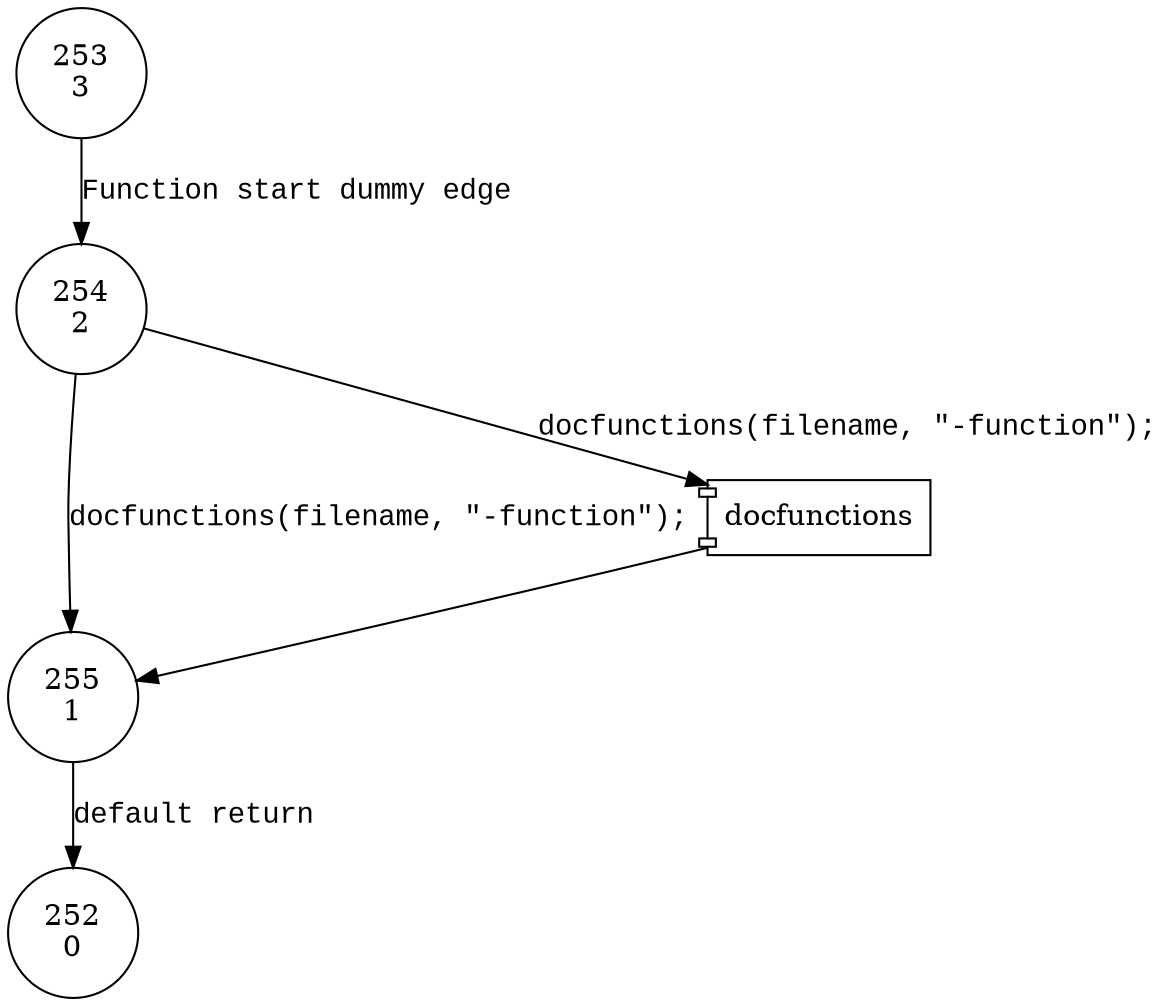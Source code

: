 digraph extfunc {
253 [shape="circle" label="253\n3"]
254 [shape="circle" label="254\n2"]
255 [shape="circle" label="255\n1"]
252 [shape="circle" label="252\n0"]
253 -> 254 [label="Function start dummy edge" fontname="Courier New"]
100006 [shape="component" label="docfunctions"]
254 -> 100006 [label="docfunctions(filename, \"-function\");" fontname="Courier New"]
100006 -> 255 [label="" fontname="Courier New"]
254 -> 255 [label="docfunctions(filename, \"-function\");" fontname="Courier New"]
255 -> 252 [label="default return" fontname="Courier New"]
}
